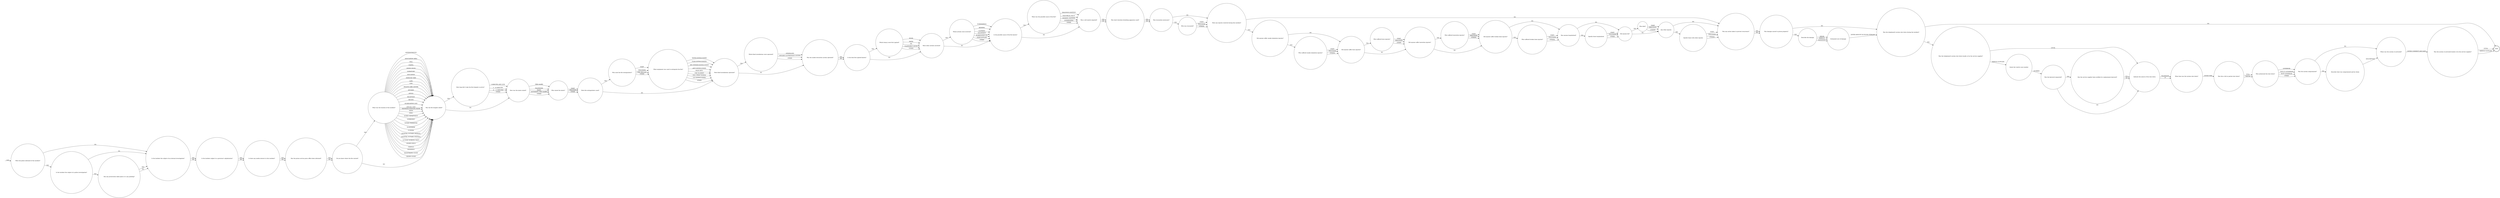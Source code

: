 digraph FIRE {  rankdir=LR;
  node [shape = circle];
  START_NODE [label="", shape=none];
  START_NODE -> 44668 [label = "start"];
  END_NODE [label="END", shape="doublecircle"];
  44131 [label = "Has the service supplier been notified of a replacement keyword?"];
  44131 -> 45084 [label = "YES"];
  44131 -> 45084 [label = "NO"];
  44154 [label = "Quote the vantive case number"];
  44154 -> 44202 [label = "NUMBER"];
  44158 [label = "How long did it take the fire brigade to arrive?"];
  44158 -> 45064 [label = "5 MINUTES AND LESS"];
  44158 -> 45064 [label = "5 - 10 MINUTES"];
  44158 -> 45064 [label = "10 - 15 MINUTES"];
  44158 -> 45064 [label = "OTHER"];
  44176 [label = "When was the system re-activated?"];
  44176 -> 44424 [label = "ENTER COMMENT AND DATE"];
  44181 [label = "Did anyone die?"];
  44181 -> 44520 [label = "YES"];
  44181 -> 45055 [label = "NO"];
  44194 [label = "What was the location of the incident?"];
  44194 -> 44732 [label = "ADMINISTRATION"];
  44194 -> 44732 [label = "ASSOCIATION AREA"];
  44194 -> 44732 [label = "CELL"];
  44194 -> 44732 [label = "CHAPEL"];
  44194 -> 44732 [label = "DINING ROOM"];
  44194 -> 44732 [label = "DORMITORY"];
  44194 -> 44732 [label = "EDUCATION"];
  44194 -> 44732 [label = "EXERCISE YARD"];
  44194 -> 44732 [label = "GATE"];
  44194 -> 44732 [label = "GYM"];
  44194 -> 44732 [label = "HEALTH CARE CENTRE"];
  44194 -> 44732 [label = "KITCHEN"];
  44194 -> 44732 [label = "OFFICE"];
  44194 -> 44732 [label = "RECEPTION"];
  44194 -> 44732 [label = "RECESS"];
  44194 -> 44732 [label = "SEGREGATION UNIT"];
  44194 -> 44732 [label = "SPECIAL UNIT"];
  44194 -> 44732 [label = "SHOWERS/CHANGING ROOM"];
  44194 -> 44732 [label = "VISITS"];
  44194 -> 44732 [label = "WING"];
  44194 -> 44732 [label = "WORKS DEPARTMENT"];
  44194 -> 44732 [label = "WORKSHOP"];
  44194 -> 44732 [label = "WITHIN PERIMETER"];
  44194 -> 44732 [label = "ELSEWHERE"];
  44194 -> 44732 [label = "FUNERAL"];
  44194 -> 44732 [label = "HOSPITAL OUTSIDE (PATIENT)"];
  44194 -> 44732 [label = "HOSPITAL OUTSIDE (VISITING)"];
  44194 -> 44732 [label = "OUTSIDE WORKING PARTY"];
  44194 -> 44732 [label = "SPORTS FIELD"];
  44194 -> 44732 [label = "VEHICLE"];
  44194 -> 44732 [label = "WEDDINGS"];
  44194 -> 44732 [label = "MAGISTRATES COURT"];
  44194 -> 44732 [label = "CROWN COURT"];
  44202 [label = "Was the keyword requested?"];
  44202 -> 44131 [label = "YES"];
  44202 -> 45084 [label = "NO"];
  44232 [label = "Is the incident the subject of an internal investigation?"];
  44232 -> 44314 [label = "YES"];
  44232 -> 44314 [label = "NO"];
  44264 [label = "Was short duration breathing apparatus used?"];
  44264 -> 45058 [label = "YES"];
  44264 -> 45058 [label = "NO"];
  44268 [label = "Who raised the alarm?"];
  44268 -> 44342 [label = "STAFF"];
  44268 -> 44342 [label = "PRISONER"];
  44268 -> 44342 [label = "OTHER"];
  44272 [label = "Do you know where the fire started?"];
  44272 -> 44194 [label = "YES"];
  44272 -> 44732 [label = "NO"];
  44287 [label = "Is there any media interest in this incident?"];
  44287 -> 45069 [label = "YES"];
  44287 -> 45069 [label = "NO"];
  44314 [label = "Is the incident subject to a governor's adjudication?"];
  44314 -> 44287 [label = "YES"];
  44314 -> 44287 [label = "NO"];
  44342 [label = "Were fire extinguishers used?"];
  44342 -> 44454 [label = "YES"];
  44342 -> 44945 [label = "NO"];
  44354 [label = "Estimated cost of damage"];
  44354 -> 44744 [label = "ENTER AMOUNT IN POUND STERLING"];
  44410 [label = "Describe what was compromised and by whom"];
  44410 -> 44176 [label = "DESCRIPTION"];
  44424 [label = "Was the system re-activated locally or by the service supplier?"];
  44424 -> END_NODE [label = "LOCAL"];
  44424 -> END_NODE [label = "SERVICE SUPPLIER"];
  44454 [label = "Who used the fire extinguishers?"];
  44454 -> 45116 [label = "STAFF"];
  44454 -> 45116 [label = "PRISONERS"];
  44454 -> 45116 [label = "FIRE BRIGADE"];
  44454 -> 45116 [label = "OTHER"];
  44478 [label = "Did anyone suffer burn injuries?"];
  44478 -> 44865 [label = "YES"];
  44478 -> 44762 [label = "NO"];
  44486 [label = "Was anyone hospitalised?"];
  44486 -> 44740 [label = "YES"];
  44486 -> 44181 [label = "NO"];
  44493 [label = "Was the system compromised?"];
  44493 -> 44410 [label = "YES"];
  44493 -> 44176 [label = "NO"];
  44520 [label = "Who died?"];
  44520 -> 45055 [label = "STAFF"];
  44520 -> 45055 [label = "PRISONERS"];
  44520 -> 45055 [label = "OTHERS"];
  44556 [label = "Was the telephone/it system shut down locally or by the service supplier?"];
  44556 -> 45084 [label = "LOCAL"];
  44556 -> 44154 [label = "SERVICE SUPPLIER"];
  44567 [label = "What was the possible cause of the fire?"];
  44567 -> 44895 [label = "MALICIOUS IGNITION"];
  44567 -> 44895 [label = "ELECTRICAL FAULT"];
  44567 -> 44895 [label = "SMOKING MATERIAL"];
  44567 -> 44895 [label = "OVERHEATING"];
  44567 -> 44895 [label = "OTHER"];
  44668 [label = "Were the police informed of the incident?"];
  44668 -> 44949 [label = "YES"];
  44668 -> 44232 [label = "NO"];
  44695 [label = "Is the item first ignited known?"];
  44695 -> 44813 [label = "YES"];
  44695 -> 45017 [label = "NO"];
  44732 [label = "Was the fire brigade called?"];
  44732 -> 44158 [label = "YES"];
  44732 -> 45064 [label = "NO"];
  44740 [label = "Specify those hospitalised"];
  44740 -> 44181 [label = "STAFF"];
  44740 -> 44181 [label = "PRISONERS"];
  44740 -> 44181 [label = "OTHER"];
  44741 [label = "Was any action taken to prevent recurrence?"];
  44741 -> 44829 [label = "YES"];
  44741 -> 44829 [label = "NO"];
  44744 [label = "Was the telephone/it system shut down during the incident?"];
  44744 -> 44556 [label = "YES"];
  44744 -> END_NODE [label = "NO"];
  44747 [label = "Specify those with other injuries"];
  44747 -> 44741 [label = "STAFF"];
  44747 -> 44741 [label = "PRISONERS"];
  44747 -> 44741 [label = "OTHERS"];
  44762 [label = "Did anyone suffer laceration injuries?"];
  44762 -> 44837 [label = "YES"];
  44762 -> 45131 [label = "NO"];
  44813 [label = "Which item(s) were first ignited?"];
  44813 -> 45017 [label = "WOOD"];
  44813 -> 45017 [label = "PAPER"];
  44813 -> 45017 [label = "OIL"];
  44813 -> 45017 [label = "FLAMMABLE LIQUID"];
  44813 -> 45017 [label = "OTHER"];
  44829 [label = "Was damage caused to prison property?"];
  44829 -> 44898 [label = "YES"];
  44829 -> 44744 [label = "NO"];
  44833 [label = "Were any injuries received during this incident?"];
  44833 -> 45046 [label = "YES"];
  44833 -> 44741 [label = "NO"];
  44837 [label = "Who suffered laceration injuries?"];
  44837 -> 45131 [label = "STAFF"];
  44837 -> 45131 [label = "PRISONERS"];
  44837 -> 45131 [label = "OTHERS"];
  44865 [label = "Who suffered burn injuries?"];
  44865 -> 44762 [label = "STAFF"];
  44865 -> 44762 [label = "PRISONERS"];
  44865 -> 44762 [label = "OTHER"];
  44878 [label = "Which fixed installations were operated?"];
  44878 -> 44996 [label = "SPRINKLERS"];
  44878 -> 44996 [label = "KITCHEN SUPPRESSION SYSTEM"];
  44878 -> 44996 [label = "OTHER"];
  44895 [label = "Was a cell snatch required?"];
  44895 -> 44264 [label = "YES"];
  44895 -> 44264 [label = "NO"];
  44898 [label = "Describe the damage"];
  44898 -> 44354 [label = "MINOR"];
  44898 -> 44354 [label = "SERIOUS"];
  44898 -> 44354 [label = "EXTENSIVE"];
  44945 [label = "Were fixed installations operated?"];
  44945 -> 44878 [label = "YES"];
  44945 -> 44996 [label = "NO"];
  44949 [label = "Is the incident the subject of a police investigation?"];
  44949 -> 45146 [label = "YES"];
  44949 -> 44232 [label = "NO"];
  44957 [label = "What time was the system shut down?"];
  44957 -> 45027 [label = "ENTER TIME"];
  44996 [label = "Was the smoke extraction system operated?"];
  44996 -> 44695 [label = "YES"];
  44996 -> 44695 [label = "NO"];
  44999 [label = "Who was evacuated?"];
  44999 -> 44833 [label = "STAFF"];
  44999 -> 44833 [label = "PRISONERS"];
  44999 -> 44833 [label = "OTHERS"];
  45017 [label = "Were other articles involved?"];
  45017 -> 45053 [label = "YES"];
  45017 -> 45133 [label = "NO"];
  45027 [label = "Was this a full or partial shut down?"];
  45027 -> 45173 [label = "FULL"];
  45027 -> 45173 [label = "PARTIAL"];
  45046 [label = "Did anyone suffer smoke inhalation injuries?"];
  45046 -> 45085 [label = "YES"];
  45046 -> 44478 [label = "NO"];
  45053 [label = "Which articles were involved?"];
  45053 -> 45133 [label = "FURNISHINGS"];
  45053 -> 45133 [label = "BEDDING"];
  45053 -> 45133 [label = "CLOTHING"];
  45053 -> 45133 [label = "EQUIPMENT"];
  45053 -> 45133 [label = "RUBBISH/REFUSE"];
  45053 -> 45133 [label = "VEHICLE/PLANT"];
  45053 -> 45133 [label = "OTHER"];
  45055 [label = "Any other injuries"];
  45055 -> 44747 [label = "YES"];
  45055 -> 44741 [label = "NO"];
  45058 [label = "Was evacuation necessary?"];
  45058 -> 44999 [label = "YES"];
  45058 -> 44833 [label = "NO"];
  45064 [label = "How was the alarm raised?"];
  45064 -> 44268 [label = "FIRE ALARM"];
  45064 -> 44268 [label = "TELEPHONE"];
  45064 -> 44268 [label = "RADIO"];
  45064 -> 44268 [label = "AUTOMATIC FIRE ALARM"];
  45064 -> 44268 [label = "OTHER"];
  45069 [label = "Has the prison service press office been informed?"];
  45069 -> 44272 [label = "YES"];
  45069 -> 44272 [label = "NO"];
  45084 [label = "Indicate the nature of the shut down"];
  45084 -> 44957 [label = "TELEPHONY"];
  45084 -> 44957 [label = "IT"];
  45085 [label = "Who suffered smoke inhalation injuries?"];
  45085 -> 44478 [label = "STAFF"];
  45085 -> 44478 [label = "PRISONERS"];
  45085 -> 44478 [label = "OTHERS"];
  45091 [label = "Who suffered broken bone injuries?"];
  45091 -> 44486 [label = "STAFF"];
  45091 -> 44486 [label = "PRISONERS"];
  45091 -> 44486 [label = "OTHERS"];
  45116 [label = "What equipment was used to extinguish the fire?"];
  45116 -> 44945 [label = "WATER EXTINGUISHER"];
  45116 -> 44945 [label = "FOAM EXTINGUISHERS"];
  45116 -> 44945 [label = "DRY POWDER EXTINGUISHER"];
  45116 -> 44945 [label = "AFFF EXTINGUISHER"];
  45116 -> 44945 [label = "HOSE REEL"];
  45116 -> 44945 [label = "FIRE BLANKET"];
  45116 -> 44945 [label = "CELL SPRAY NOZZLE"];
  45116 -> 44945 [label = "CO2 EXTINGUISHER"];
  45116 -> 44945 [label = "OTHER"];
  45131 [label = "Did anyone suffer broken bone injuries?"];
  45131 -> 45091 [label = "YES"];
  45131 -> 44486 [label = "NO"];
  45133 [label = "Is the possible cause of the fire known?"];
  45133 -> 44567 [label = "YES"];
  45133 -> 44895 [label = "NO"];
  45146 [label = "Has any prosecution taken place or is any pending?"];
  45146 -> 44232 [label = "YES"];
  45146 -> 44232 [label = "NO"];
  45173 [label = "Who authorised the shut down?"];
  45173 -> 44493 [label = "GOVERNOR"];
  45173 -> 44493 [label = "DEPUTY GOVERNOR"];
  45173 -> 44493 [label = "DUTY GOVERNOR"];
  45173 -> 44493 [label = "OTHER"];
}

